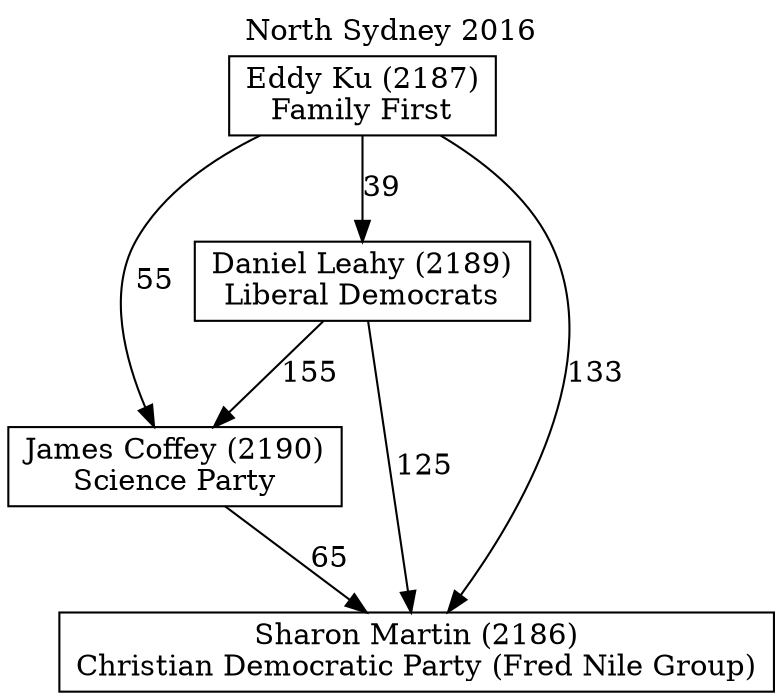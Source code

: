 // House preference flow
digraph "Sharon Martin (2186)_North Sydney_2016" {
	graph [label="North Sydney 2016" labelloc=t mclimit=10]
	node [shape=box]
	"James Coffey (2190)" [label="James Coffey (2190)
Science Party"]
	"Eddy Ku (2187)" [label="Eddy Ku (2187)
Family First"]
	"Daniel Leahy (2189)" [label="Daniel Leahy (2189)
Liberal Democrats"]
	"Sharon Martin (2186)" [label="Sharon Martin (2186)
Christian Democratic Party (Fred Nile Group)"]
	"Eddy Ku (2187)" -> "Sharon Martin (2186)" [label=133]
	"Eddy Ku (2187)" -> "James Coffey (2190)" [label=55]
	"Eddy Ku (2187)" -> "Daniel Leahy (2189)" [label=39]
	"James Coffey (2190)" -> "Sharon Martin (2186)" [label=65]
	"Daniel Leahy (2189)" -> "Sharon Martin (2186)" [label=125]
	"Daniel Leahy (2189)" -> "James Coffey (2190)" [label=155]
}
